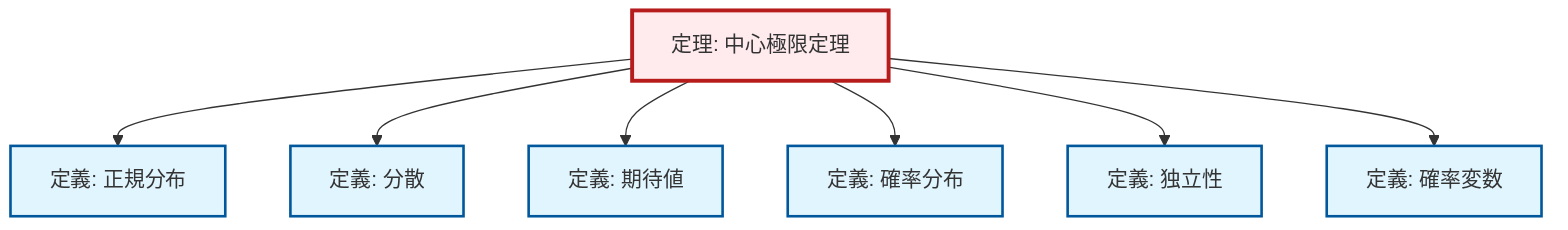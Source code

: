 graph TD
    classDef definition fill:#e1f5fe,stroke:#01579b,stroke-width:2px
    classDef theorem fill:#f3e5f5,stroke:#4a148c,stroke-width:2px
    classDef axiom fill:#fff3e0,stroke:#e65100,stroke-width:2px
    classDef example fill:#e8f5e9,stroke:#1b5e20,stroke-width:2px
    classDef current fill:#ffebee,stroke:#b71c1c,stroke-width:3px
    def-independence["定義: 独立性"]:::definition
    thm-central-limit["定理: 中心極限定理"]:::theorem
    def-expectation["定義: 期待値"]:::definition
    def-variance["定義: 分散"]:::definition
    def-normal-distribution["定義: 正規分布"]:::definition
    def-random-variable["定義: 確率変数"]:::definition
    def-probability-distribution["定義: 確率分布"]:::definition
    thm-central-limit --> def-normal-distribution
    thm-central-limit --> def-variance
    thm-central-limit --> def-expectation
    thm-central-limit --> def-probability-distribution
    thm-central-limit --> def-independence
    thm-central-limit --> def-random-variable
    class thm-central-limit current